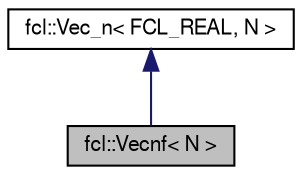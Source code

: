 digraph "fcl::Vecnf&lt; N &gt;"
{
  edge [fontname="FreeSans",fontsize="10",labelfontname="FreeSans",labelfontsize="10"];
  node [fontname="FreeSans",fontsize="10",shape=record];
  Node1 [label="fcl::Vecnf\< N \>",height=0.2,width=0.4,color="black", fillcolor="grey75", style="filled" fontcolor="black"];
  Node2 -> Node1 [dir="back",color="midnightblue",fontsize="10",style="solid",fontname="FreeSans"];
  Node2 [label="fcl::Vec_n\< FCL_REAL, N \>",height=0.2,width=0.4,color="black", fillcolor="white", style="filled",URL="$a00224.html"];
}
